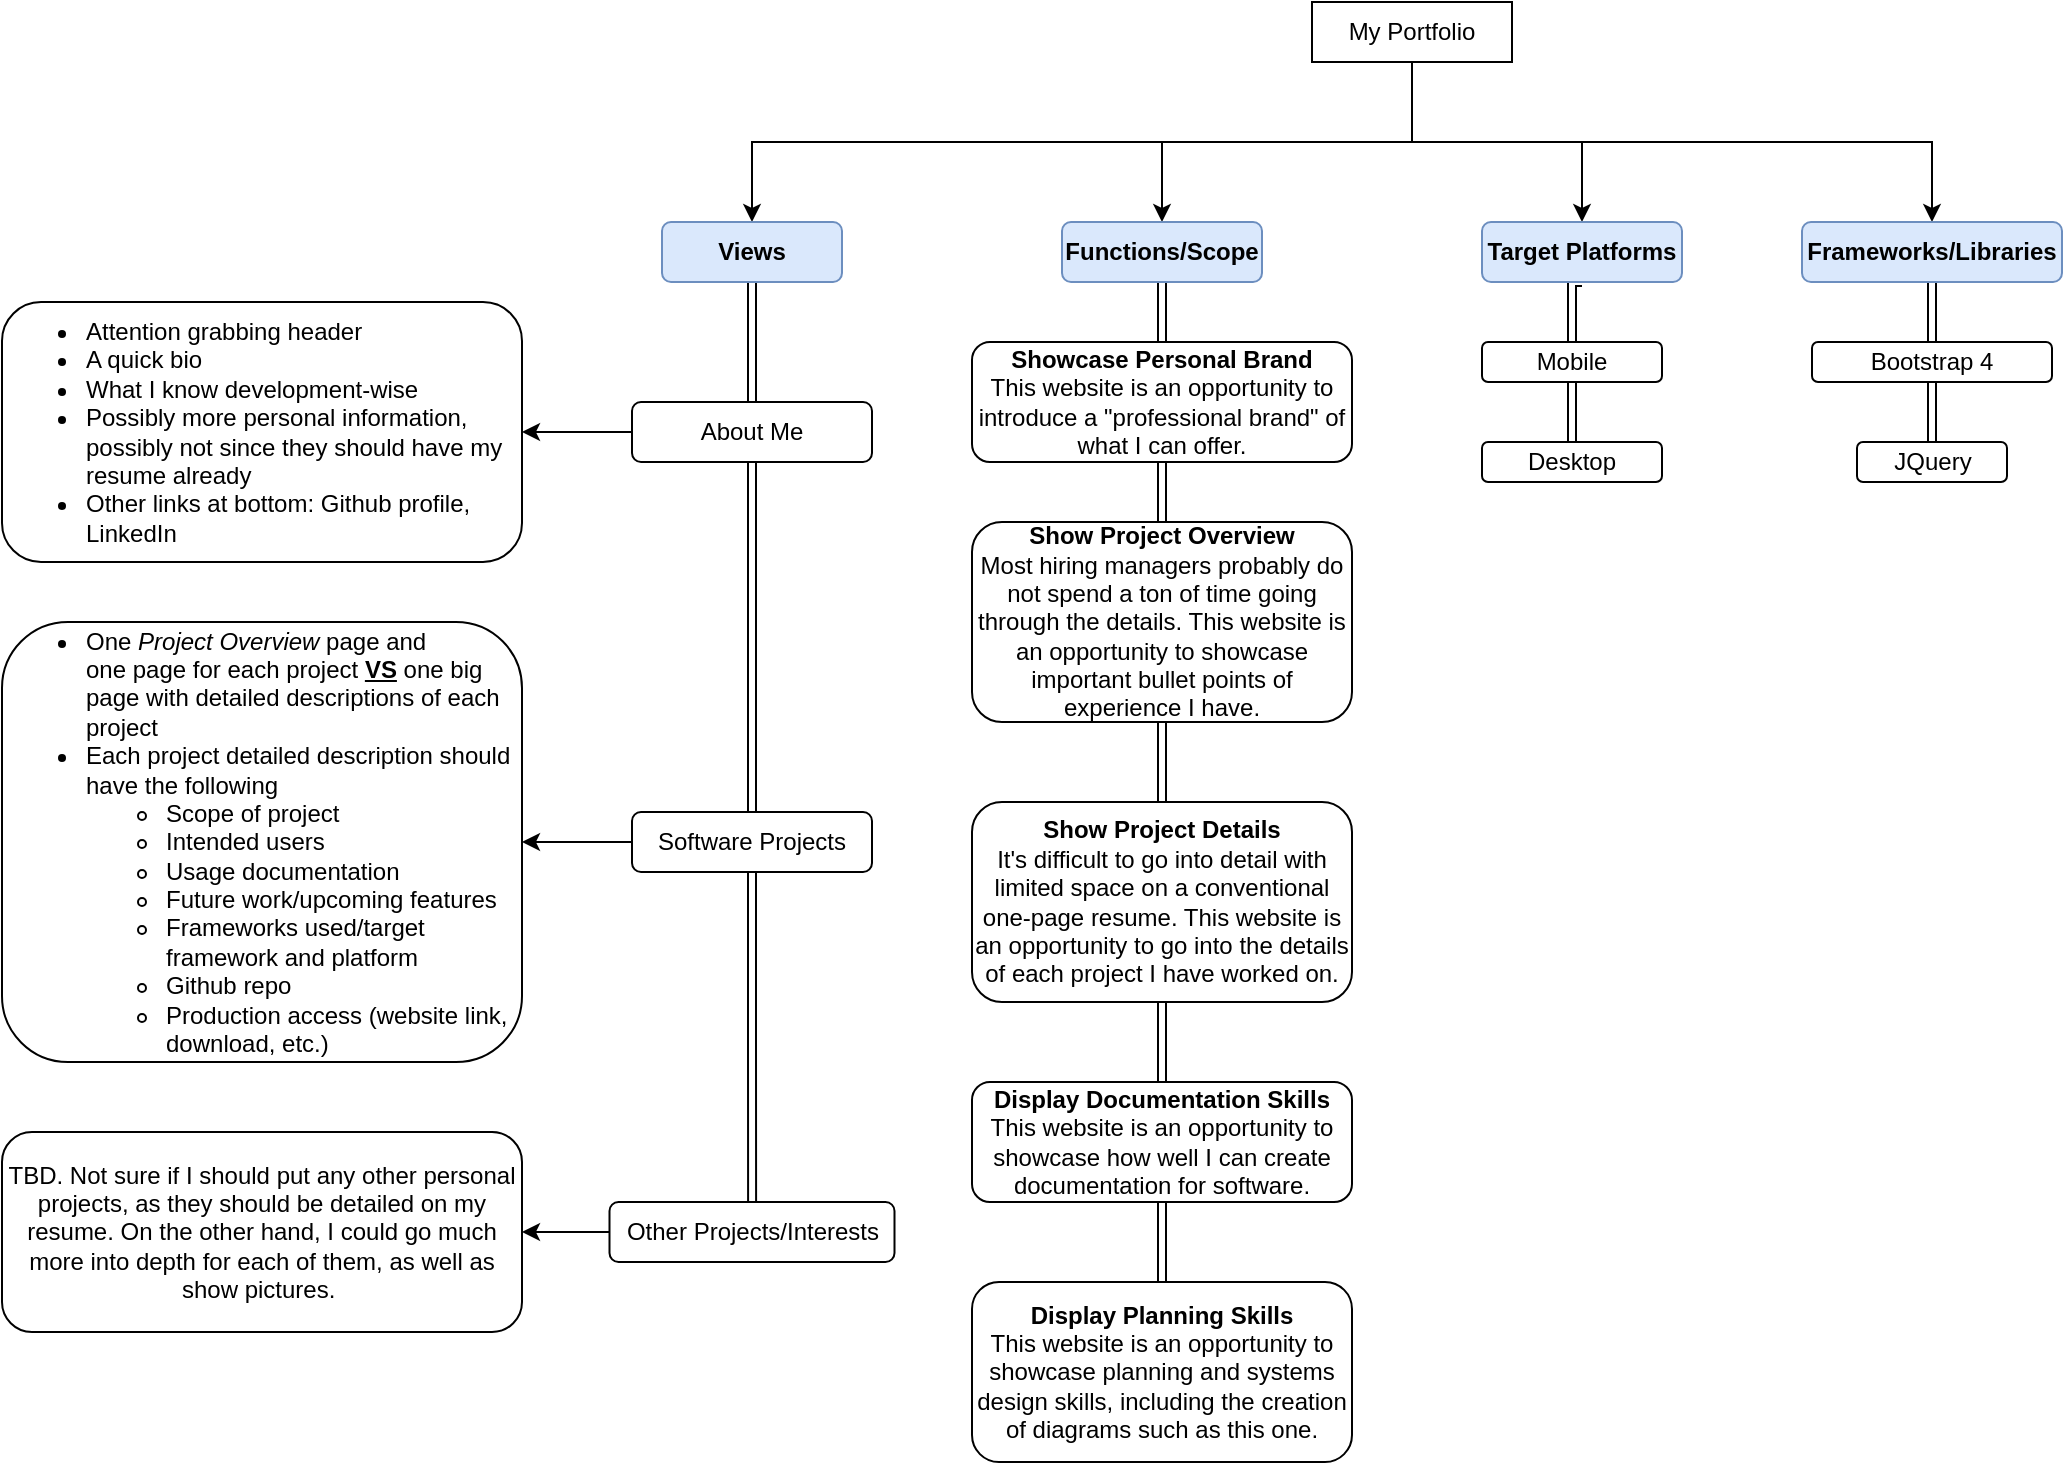<mxfile version="13.7.7" type="github">
  <diagram id="MlHolffn1Go9nw9LPtVV" name="Page-1">
    <mxGraphModel dx="1963" dy="641" grid="1" gridSize="10" guides="1" tooltips="1" connect="1" arrows="1" fold="1" page="1" pageScale="1" pageWidth="850" pageHeight="1100" math="0" shadow="0">
      <root>
        <mxCell id="0" />
        <mxCell id="1" parent="0" />
        <mxCell id="-7S7OA5Yvdlidq6Te_JZ-9" style="edgeStyle=orthogonalEdgeStyle;rounded=0;orthogonalLoop=1;jettySize=auto;html=1;exitX=0.5;exitY=1;exitDx=0;exitDy=0;entryX=0.5;entryY=0;entryDx=0;entryDy=0;" parent="1" source="-7S7OA5Yvdlidq6Te_JZ-1" target="-7S7OA5Yvdlidq6Te_JZ-2" edge="1">
          <mxGeometry relative="1" as="geometry" />
        </mxCell>
        <mxCell id="-7S7OA5Yvdlidq6Te_JZ-10" style="edgeStyle=orthogonalEdgeStyle;rounded=0;orthogonalLoop=1;jettySize=auto;html=1;exitX=0.5;exitY=1;exitDx=0;exitDy=0;entryX=0.5;entryY=0;entryDx=0;entryDy=0;" parent="1" source="-7S7OA5Yvdlidq6Te_JZ-1" target="-7S7OA5Yvdlidq6Te_JZ-4" edge="1">
          <mxGeometry relative="1" as="geometry" />
        </mxCell>
        <mxCell id="-7S7OA5Yvdlidq6Te_JZ-11" style="edgeStyle=orthogonalEdgeStyle;rounded=0;orthogonalLoop=1;jettySize=auto;html=1;exitX=0.5;exitY=1;exitDx=0;exitDy=0;entryX=0.5;entryY=0;entryDx=0;entryDy=0;" parent="1" source="-7S7OA5Yvdlidq6Te_JZ-1" target="-7S7OA5Yvdlidq6Te_JZ-6" edge="1">
          <mxGeometry relative="1" as="geometry" />
        </mxCell>
        <mxCell id="-7S7OA5Yvdlidq6Te_JZ-19" style="edgeStyle=orthogonalEdgeStyle;rounded=0;orthogonalLoop=1;jettySize=auto;html=1;exitX=0.5;exitY=1;exitDx=0;exitDy=0;entryX=0.5;entryY=0;entryDx=0;entryDy=0;" parent="1" source="-7S7OA5Yvdlidq6Te_JZ-1" target="-7S7OA5Yvdlidq6Te_JZ-18" edge="1">
          <mxGeometry relative="1" as="geometry" />
        </mxCell>
        <mxCell id="-7S7OA5Yvdlidq6Te_JZ-1" value="My Portfolio" style="rounded=0;whiteSpace=wrap;html=1;" parent="1" vertex="1">
          <mxGeometry x="-65" y="180" width="100" height="30" as="geometry" />
        </mxCell>
        <mxCell id="-7S7OA5Yvdlidq6Te_JZ-21" style="edgeStyle=orthogonalEdgeStyle;rounded=0;orthogonalLoop=1;jettySize=auto;html=1;exitX=0.5;exitY=1;exitDx=0;exitDy=0;shape=link;" parent="1" source="-7S7OA5Yvdlidq6Te_JZ-2" target="-7S7OA5Yvdlidq6Te_JZ-12" edge="1">
          <mxGeometry relative="1" as="geometry" />
        </mxCell>
        <mxCell id="-7S7OA5Yvdlidq6Te_JZ-2" value="Views" style="rounded=1;whiteSpace=wrap;html=1;fillColor=#dae8fc;strokeColor=#6c8ebf;fontStyle=1" parent="1" vertex="1">
          <mxGeometry x="-390" y="290" width="90" height="30" as="geometry" />
        </mxCell>
        <mxCell id="-7S7OA5Yvdlidq6Te_JZ-3" value="Desktop" style="rounded=1;whiteSpace=wrap;html=1;" parent="1" vertex="1">
          <mxGeometry x="20" y="400" width="90" height="20" as="geometry" />
        </mxCell>
        <mxCell id="nFnS_fEKN-pbl20juHfE-13" style="edgeStyle=orthogonalEdgeStyle;rounded=0;orthogonalLoop=1;jettySize=auto;html=1;exitX=0.5;exitY=1;exitDx=0;exitDy=0;entryX=0.5;entryY=0;entryDx=0;entryDy=0;shape=link;" edge="1" parent="1" source="-7S7OA5Yvdlidq6Te_JZ-4" target="nFnS_fEKN-pbl20juHfE-7">
          <mxGeometry relative="1" as="geometry" />
        </mxCell>
        <mxCell id="-7S7OA5Yvdlidq6Te_JZ-4" value="Functions/Scope" style="rounded=1;whiteSpace=wrap;html=1;fillColor=#dae8fc;strokeColor=#6c8ebf;fontStyle=1" parent="1" vertex="1">
          <mxGeometry x="-190" y="290" width="100" height="30" as="geometry" />
        </mxCell>
        <mxCell id="-7S7OA5Yvdlidq6Te_JZ-8" style="edgeStyle=orthogonalEdgeStyle;shape=link;rounded=0;orthogonalLoop=1;jettySize=auto;html=1;exitX=0.5;exitY=1;exitDx=0;exitDy=0;entryX=0.5;entryY=0;entryDx=0;entryDy=0;" parent="1" source="-7S7OA5Yvdlidq6Te_JZ-5" target="-7S7OA5Yvdlidq6Te_JZ-3" edge="1">
          <mxGeometry relative="1" as="geometry" />
        </mxCell>
        <mxCell id="-7S7OA5Yvdlidq6Te_JZ-5" value="Mobile" style="rounded=1;whiteSpace=wrap;html=1;" parent="1" vertex="1">
          <mxGeometry x="20" y="350" width="90" height="20" as="geometry" />
        </mxCell>
        <mxCell id="-7S7OA5Yvdlidq6Te_JZ-7" style="edgeStyle=orthogonalEdgeStyle;rounded=0;orthogonalLoop=1;jettySize=auto;html=1;exitX=0.5;exitY=1;exitDx=0;exitDy=0;entryX=0.5;entryY=0;entryDx=0;entryDy=0;shape=link;" parent="1" source="-7S7OA5Yvdlidq6Te_JZ-6" target="-7S7OA5Yvdlidq6Te_JZ-5" edge="1">
          <mxGeometry relative="1" as="geometry" />
        </mxCell>
        <mxCell id="-7S7OA5Yvdlidq6Te_JZ-6" value="Target Platforms" style="rounded=1;whiteSpace=wrap;html=1;fillColor=#dae8fc;strokeColor=#6c8ebf;fontStyle=1" parent="1" vertex="1">
          <mxGeometry x="20" y="290" width="100" height="30" as="geometry" />
        </mxCell>
        <mxCell id="-7S7OA5Yvdlidq6Te_JZ-15" style="edgeStyle=orthogonalEdgeStyle;rounded=0;orthogonalLoop=1;jettySize=auto;html=1;exitX=0;exitY=0.5;exitDx=0;exitDy=0;entryX=1;entryY=0.5;entryDx=0;entryDy=0;" parent="1" source="-7S7OA5Yvdlidq6Te_JZ-12" target="-7S7OA5Yvdlidq6Te_JZ-14" edge="1">
          <mxGeometry relative="1" as="geometry" />
        </mxCell>
        <mxCell id="-7S7OA5Yvdlidq6Te_JZ-22" style="edgeStyle=orthogonalEdgeStyle;shape=link;rounded=0;orthogonalLoop=1;jettySize=auto;html=1;exitX=0.5;exitY=1;exitDx=0;exitDy=0;entryX=0.5;entryY=0;entryDx=0;entryDy=0;" parent="1" source="-7S7OA5Yvdlidq6Te_JZ-12" target="-7S7OA5Yvdlidq6Te_JZ-16" edge="1">
          <mxGeometry relative="1" as="geometry" />
        </mxCell>
        <mxCell id="-7S7OA5Yvdlidq6Te_JZ-12" value="About Me" style="rounded=1;whiteSpace=wrap;html=1;" parent="1" vertex="1">
          <mxGeometry x="-405" y="380" width="120" height="30" as="geometry" />
        </mxCell>
        <mxCell id="-7S7OA5Yvdlidq6Te_JZ-14" value="&lt;ul&gt;&lt;li&gt;Attention grabbing header&lt;/li&gt;&lt;li&gt;A quick bio&amp;nbsp;&lt;/li&gt;&lt;li&gt;What I know development-wise&lt;/li&gt;&lt;li&gt;Possibly more personal information, possibly not since they should have my resume already&lt;/li&gt;&lt;li&gt;Other links at bottom: Github profile, LinkedIn&lt;/li&gt;&lt;/ul&gt;" style="rounded=1;whiteSpace=wrap;html=1;align=left;" parent="1" vertex="1">
          <mxGeometry x="-720" y="330" width="260" height="130" as="geometry" />
        </mxCell>
        <mxCell id="-7S7OA5Yvdlidq6Te_JZ-20" style="edgeStyle=orthogonalEdgeStyle;rounded=0;orthogonalLoop=1;jettySize=auto;html=1;exitX=0;exitY=0.5;exitDx=0;exitDy=0;entryX=1;entryY=0.5;entryDx=0;entryDy=0;" parent="1" source="-7S7OA5Yvdlidq6Te_JZ-16" target="-7S7OA5Yvdlidq6Te_JZ-17" edge="1">
          <mxGeometry relative="1" as="geometry" />
        </mxCell>
        <mxCell id="-7S7OA5Yvdlidq6Te_JZ-24" style="edgeStyle=orthogonalEdgeStyle;shape=link;rounded=0;orthogonalLoop=1;jettySize=auto;html=1;exitX=0.5;exitY=1;exitDx=0;exitDy=0;" parent="1" source="-7S7OA5Yvdlidq6Te_JZ-16" target="-7S7OA5Yvdlidq6Te_JZ-23" edge="1">
          <mxGeometry relative="1" as="geometry" />
        </mxCell>
        <mxCell id="-7S7OA5Yvdlidq6Te_JZ-16" value="Software Projects" style="rounded=1;whiteSpace=wrap;html=1;" parent="1" vertex="1">
          <mxGeometry x="-405" y="585" width="120" height="30" as="geometry" />
        </mxCell>
        <mxCell id="-7S7OA5Yvdlidq6Te_JZ-17" value="&lt;ul&gt;&lt;li&gt;One &lt;i&gt;Project Overview &lt;/i&gt;page and one&amp;nbsp;page for each project &lt;u style=&quot;font-weight: bold&quot;&gt;VS&lt;/u&gt;&amp;nbsp;one big page with detailed descriptions of each project&lt;/li&gt;&lt;li&gt;Each project detailed description should have the following&lt;/li&gt;&lt;ul&gt;&lt;li&gt;Scope of project&lt;/li&gt;&lt;li&gt;Intended users&lt;/li&gt;&lt;li&gt;Usage documentation&lt;/li&gt;&lt;li&gt;Future work/upcoming features&lt;/li&gt;&lt;li&gt;Frameworks used/target framework and platform&lt;/li&gt;&lt;li&gt;Github repo&lt;/li&gt;&lt;li&gt;Production access (website link, download, etc.)&lt;/li&gt;&lt;/ul&gt;&lt;/ul&gt;" style="rounded=1;whiteSpace=wrap;html=1;align=left;" parent="1" vertex="1">
          <mxGeometry x="-720" y="490" width="260" height="220" as="geometry" />
        </mxCell>
        <mxCell id="nFnS_fEKN-pbl20juHfE-4" style="edgeStyle=orthogonalEdgeStyle;rounded=0;orthogonalLoop=1;jettySize=auto;html=1;exitX=0.5;exitY=1;exitDx=0;exitDy=0;entryX=0.5;entryY=0;entryDx=0;entryDy=0;shape=link;" edge="1" parent="1" source="-7S7OA5Yvdlidq6Te_JZ-18" target="nFnS_fEKN-pbl20juHfE-2">
          <mxGeometry relative="1" as="geometry" />
        </mxCell>
        <mxCell id="-7S7OA5Yvdlidq6Te_JZ-18" value="Frameworks/Libraries" style="rounded=1;whiteSpace=wrap;html=1;fillColor=#dae8fc;strokeColor=#6c8ebf;fontStyle=1" parent="1" vertex="1">
          <mxGeometry x="180" y="290" width="130" height="30" as="geometry" />
        </mxCell>
        <mxCell id="nFnS_fEKN-pbl20juHfE-6" style="edgeStyle=orthogonalEdgeStyle;rounded=0;orthogonalLoop=1;jettySize=auto;html=1;exitX=0;exitY=0.5;exitDx=0;exitDy=0;entryX=1;entryY=0.5;entryDx=0;entryDy=0;" edge="1" parent="1" source="-7S7OA5Yvdlidq6Te_JZ-23" target="nFnS_fEKN-pbl20juHfE-1">
          <mxGeometry relative="1" as="geometry" />
        </mxCell>
        <mxCell id="-7S7OA5Yvdlidq6Te_JZ-23" value="Other Projects/Interests" style="rounded=1;whiteSpace=wrap;html=1;" parent="1" vertex="1">
          <mxGeometry x="-416.25" y="780" width="142.5" height="30" as="geometry" />
        </mxCell>
        <mxCell id="nFnS_fEKN-pbl20juHfE-1" value="TBD. Not sure if I should put any other personal projects, as they should be detailed on my resume. On the other hand, I could go much more into depth for each of them, as well as show pictures.&amp;nbsp;" style="rounded=1;whiteSpace=wrap;html=1;" vertex="1" parent="1">
          <mxGeometry x="-720" y="745" width="260" height="100" as="geometry" />
        </mxCell>
        <mxCell id="nFnS_fEKN-pbl20juHfE-5" style="edgeStyle=orthogonalEdgeStyle;shape=link;rounded=0;orthogonalLoop=1;jettySize=auto;html=1;exitX=0.5;exitY=1;exitDx=0;exitDy=0;entryX=0.5;entryY=0;entryDx=0;entryDy=0;" edge="1" parent="1" source="nFnS_fEKN-pbl20juHfE-2" target="nFnS_fEKN-pbl20juHfE-3">
          <mxGeometry relative="1" as="geometry" />
        </mxCell>
        <mxCell id="nFnS_fEKN-pbl20juHfE-2" value="Bootstrap 4" style="rounded=1;whiteSpace=wrap;html=1;" vertex="1" parent="1">
          <mxGeometry x="185" y="350" width="120" height="20" as="geometry" />
        </mxCell>
        <mxCell id="nFnS_fEKN-pbl20juHfE-3" value="JQuery" style="rounded=1;whiteSpace=wrap;html=1;" vertex="1" parent="1">
          <mxGeometry x="207.5" y="400" width="75" height="20" as="geometry" />
        </mxCell>
        <mxCell id="nFnS_fEKN-pbl20juHfE-14" style="edgeStyle=orthogonalEdgeStyle;shape=link;rounded=0;orthogonalLoop=1;jettySize=auto;html=1;exitX=0.5;exitY=1;exitDx=0;exitDy=0;entryX=0.5;entryY=0;entryDx=0;entryDy=0;" edge="1" parent="1" source="nFnS_fEKN-pbl20juHfE-7" target="nFnS_fEKN-pbl20juHfE-9">
          <mxGeometry relative="1" as="geometry" />
        </mxCell>
        <mxCell id="nFnS_fEKN-pbl20juHfE-7" value="&lt;b&gt;Showcase Personal Brand&lt;/b&gt;&lt;br&gt;This website is an opportunity to introduce a &quot;professional brand&quot; of what I can offer." style="rounded=1;whiteSpace=wrap;html=1;" vertex="1" parent="1">
          <mxGeometry x="-235" y="350" width="190" height="60" as="geometry" />
        </mxCell>
        <mxCell id="nFnS_fEKN-pbl20juHfE-9" value="&lt;b&gt;Show Project Overview&lt;/b&gt;&lt;br&gt;Most hiring managers probably do not spend a ton of time going through the details. This website is an opportunity to showcase important bullet points of experience I have." style="rounded=1;whiteSpace=wrap;html=1;" vertex="1" parent="1">
          <mxGeometry x="-235" y="440" width="190" height="100" as="geometry" />
        </mxCell>
        <mxCell id="nFnS_fEKN-pbl20juHfE-15" style="edgeStyle=orthogonalEdgeStyle;shape=link;rounded=0;orthogonalLoop=1;jettySize=auto;html=1;entryX=0.5;entryY=1;entryDx=0;entryDy=0;" edge="1" parent="1" source="nFnS_fEKN-pbl20juHfE-10" target="nFnS_fEKN-pbl20juHfE-9">
          <mxGeometry relative="1" as="geometry" />
        </mxCell>
        <mxCell id="nFnS_fEKN-pbl20juHfE-16" style="edgeStyle=orthogonalEdgeStyle;shape=link;rounded=0;orthogonalLoop=1;jettySize=auto;html=1;exitX=0.5;exitY=1;exitDx=0;exitDy=0;entryX=0.5;entryY=0;entryDx=0;entryDy=0;" edge="1" parent="1" source="nFnS_fEKN-pbl20juHfE-10" target="nFnS_fEKN-pbl20juHfE-11">
          <mxGeometry relative="1" as="geometry" />
        </mxCell>
        <mxCell id="nFnS_fEKN-pbl20juHfE-10" value="&lt;b&gt;Show Project Details&lt;/b&gt;&lt;br&gt;It&#39;s difficult to go into detail with limited space on a conventional one-page resume. This website is an opportunity to go into the details of each project I have worked on." style="rounded=1;whiteSpace=wrap;html=1;" vertex="1" parent="1">
          <mxGeometry x="-235" y="580" width="190" height="100" as="geometry" />
        </mxCell>
        <mxCell id="nFnS_fEKN-pbl20juHfE-17" style="edgeStyle=orthogonalEdgeStyle;shape=link;rounded=0;orthogonalLoop=1;jettySize=auto;html=1;exitX=0.5;exitY=1;exitDx=0;exitDy=0;entryX=0.5;entryY=0;entryDx=0;entryDy=0;" edge="1" parent="1" source="nFnS_fEKN-pbl20juHfE-11" target="nFnS_fEKN-pbl20juHfE-12">
          <mxGeometry relative="1" as="geometry" />
        </mxCell>
        <mxCell id="nFnS_fEKN-pbl20juHfE-11" value="&lt;b&gt;Display Documentation Skills&lt;/b&gt;&lt;br&gt;This website is an opportunity to showcase how well I can create documentation for software." style="rounded=1;whiteSpace=wrap;html=1;" vertex="1" parent="1">
          <mxGeometry x="-235" y="720" width="190" height="60" as="geometry" />
        </mxCell>
        <mxCell id="nFnS_fEKN-pbl20juHfE-12" value="&lt;b&gt;Display Planning Skills&lt;/b&gt;&lt;br&gt;This website is an opportunity to showcase planning and systems design skills, including the creation of diagrams such as this one." style="rounded=1;whiteSpace=wrap;html=1;" vertex="1" parent="1">
          <mxGeometry x="-235" y="820" width="190" height="90" as="geometry" />
        </mxCell>
      </root>
    </mxGraphModel>
  </diagram>
</mxfile>
